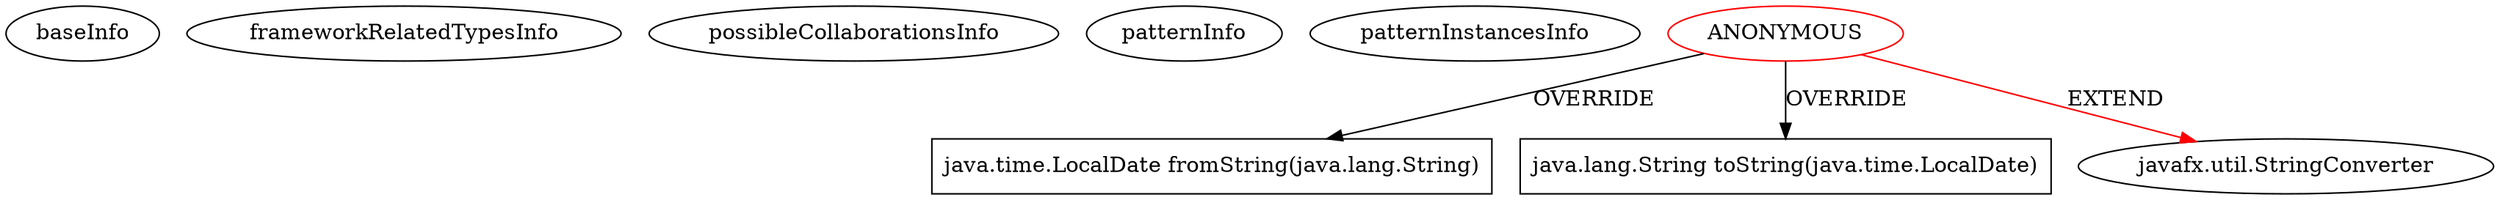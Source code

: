 digraph {
baseInfo[graphId=4646,category="pattern",isAnonymous=true,possibleRelation=false]
frameworkRelatedTypesInfo[0="javafx.util.StringConverter"]
possibleCollaborationsInfo[]
patternInfo[frequency=2.0,patternRootClient=0]
patternInstancesInfo[0="ranganathankm-blog~/ranganathankm-blog/blog-master/javafx-sample-tableview/src/main/java/com/blogspot/javanbswing/javafx/table/TableViewSample.java~void start(javafx.stage.Stage)~3992",1="josesoler7-agendavital~/josesoler7-agendavital/agendavital-master/src/agendavital/vista/FXMLPrincipalController.java~void initialize(java.net.URL,java.util.ResourceBundle)~3388"]
5[label="java.time.LocalDate fromString(java.lang.String)",vertexType="OVERRIDING_METHOD_DECLARATION",isFrameworkType=false,shape=box]
0[label="ANONYMOUS",vertexType="ROOT_ANONYMOUS_DECLARATION",isFrameworkType=false,color=red]
4[label="java.lang.String toString(java.time.LocalDate)",vertexType="OVERRIDING_METHOD_DECLARATION",isFrameworkType=false,shape=box]
1[label="javafx.util.StringConverter",vertexType="FRAMEWORK_CLASS_TYPE",isFrameworkType=false]
0->4[label="OVERRIDE"]
0->5[label="OVERRIDE"]
0->1[label="EXTEND",color=red]
}
